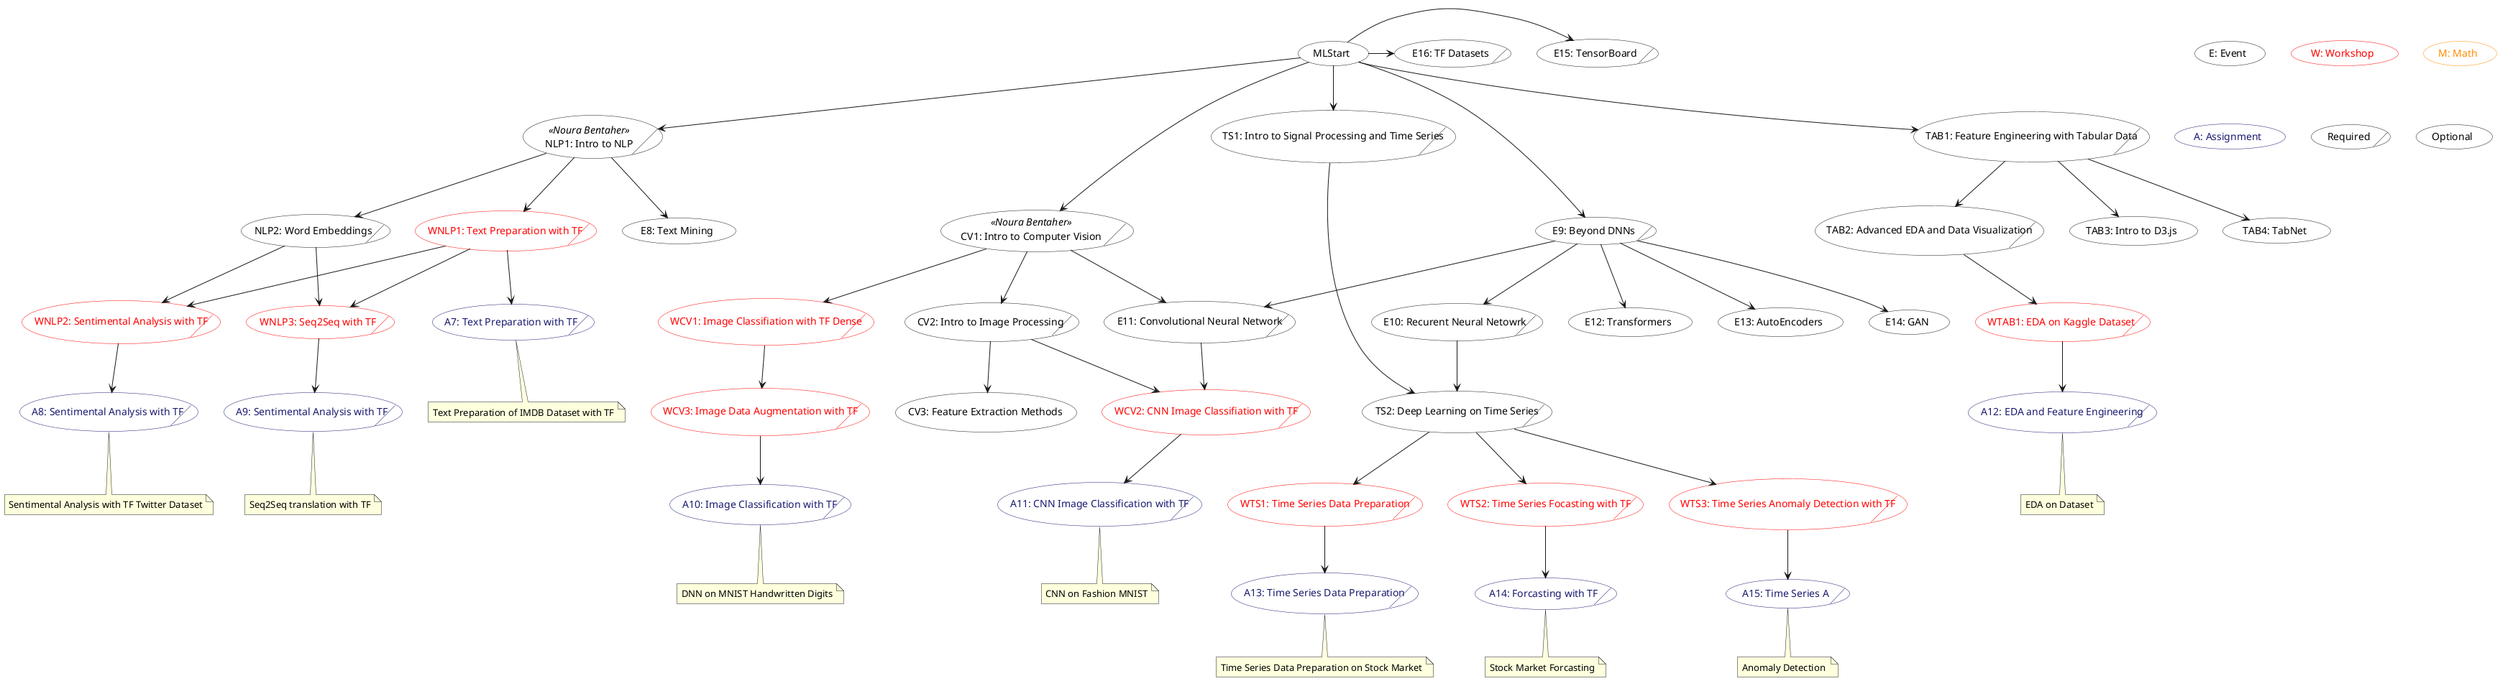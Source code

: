 @startuml "MLReady"

skinparam usecase {
BackgroundColor transparent
shadowing false
}

(E: Event)
(W: Workshop) #line:red;text:red
(M: Math) #line:darkorange;text:darkorange
(A: Assignment) #line:MidnightBlue;text:MidnightBlue
(Required)/
(Optional)

(MLStart) as ML


(NLP1: Intro to NLP)/ as NLP1 <<Noura Bentaher>>
(NLP2: Word Embeddings)/ as NLP2
(WNLP1: Text Preparation with TF)/ as WNLP1 #line:red;text:red
(WNLP2: Sentimental Analysis with TF)/ as WNLP2 #line:red;text:red
(WNLP3: Seq2Seq with TF)/ as WNLP3 #line:red;text:red

(A7: Text Preparation with TF)/ as A7 #line:MidnightBlue;text:MidnightBlue
note bottom [[http://GDSCUIZ.github.io]]
Text Preparation of IMDB Dataset with TF
end note

(A8: Sentimental Analysis with TF)/ as A8 #line:MidnightBlue;text:MidnightBlue
note bottom [[http://GDSCUIZ.github.io]]
Sentimental Analysis with TF Twitter Dataset
end note

(A9: Sentimental Analysis with TF)/ as A9 #line:MidnightBlue;text:MidnightBlue
note bottom [[http://GDSCUIZ.github.io]]
Seq2Seq translation with TF
end note


(CV1: Intro to Computer Vision)/ as CV1 <<Noura Bentaher>>
(CV2: Intro to Image Processing)/ as CV2
(CV3: Feature Extraction Methods) as CV3
(WCV1: Image Classifiation with TF Dense)/ as WCV1 #line:red;text:red
(WCV2: CNN Image Classifiation with TF)/ as WCV2 #line:red;text:red
(WCV3: Image Data Augmentation with TF)/ as WCV3 #line:red;text:red

(A10: Image Classification with TF)/ as A10 #line:MidnightBlue;text:MidnightBlue
note bottom [[http://GDSCUIZ.github.io]]
DNN on MNIST Handwritten Digits
end note

(A11: CNN Image Classification with TF)/ as A11 #line:MidnightBlue;text:MidnightBlue
note bottom [[http://GDSCUIZ.github.io]]
CNN on Fashion MNIST
end note



(TAB1: Feature Engineering with Tabular Data)/ as TAB1
(TAB2: Advanced EDA and Data Visualization)/ as TAB2
(TAB3: Intro to D3.js) as TAB3
(TAB4: TabNet) as TAB4
(WTAB1: EDA on Kaggle Dataset)/ as WTAB1 #line:red;text:red


(A12: EDA and Feature Engineering)/ as A12 #line:MidnightBlue;text:MidnightBlue
note bottom [[http://GDSCUIZ.github.io]]
EDA on Dataset
end note



(TS1: Intro to Signal Processing and Time Series)/ as TS1
(TS2: Deep Learning on Time Series)/ as TS2
(WTS1: Time Series Data Preparation)/ as WTS1 #line:red;text:red
(WTS2: Time Series Focasting with TF)/ as WTS2 #line:red;text:red
(WTS3: Time Series Anomaly Detection with TF)/ as WTS3 #line:red;text:red

(A13: Time Series Data Preparation)/ as A13 #line:MidnightBlue;text:MidnightBlue
note bottom [[http://GDSCUIZ.github.io]]
Time Series Data Preparation on Stock Market
end note

(A14: Forcasting with TF)/ as A14 #line:MidnightBlue;text:MidnightBlue
note bottom [[http://GDSCUIZ.github.io]]
Stock Market Forcasting
end note

(A15: Time Series A)/ as A15 #line:MidnightBlue;text:MidnightBlue
note bottom [[http://GDSCUIZ.github.io]]
Anomaly Detection 
end note





(E8: Text Mining) as E8
(E9: Beyond DNNs)/ as E9
(E10: Recurent Neural Netowrk)/ as E10
(E11: Convolutional Neural Network)/ as E11
(E12: Transformers) as E12
(E13: AutoEncoders) as E13
(E14: GAN) as E14

(E15: TensorBoard)/ as E15
(E16: TF Datasets)/ as E16

ML --> NLP1
ML --> TAB1
ML --> TS1
ML --> CV1
ML -> E16
ML -> E15
ML ---> E9


CV1 --> CV2
CV1 --> E11
CV1 --> WCV1


CV2 --> CV3
CV2 --> WCV2

WCV3 --> A10
WCV1 --> WCV3

WCV2 --> A11

NLP1 --> NLP2
NLP1 --> E8
NLP1 --> WNLP1

NLP2 --> WNLP2
NLP2 --> WNLP3

WNLP1 --> A7
WNLP1 --> WNLP2
WNLP1 --> WNLP3

WNLP2 --> A8
WNLP3 --> A9

TAB1 --> TAB2
TAB1 --> TAB3
TAB1 --> TAB4
TAB2 --> WTAB1

WTAB1 --> A12


TS1 --> TS2

TS2 --> WTS1
TS2 --> WTS3

WTS1 --> A13
WTS2 --> A14
WTS3 --> A15

TS2 --> WTS2

E9 --> E10
E9 --> E11
E9 --> E12
E9 --> E13
E9 --> E14

E10 --> TS2

E11 --> WCV2

@enduml